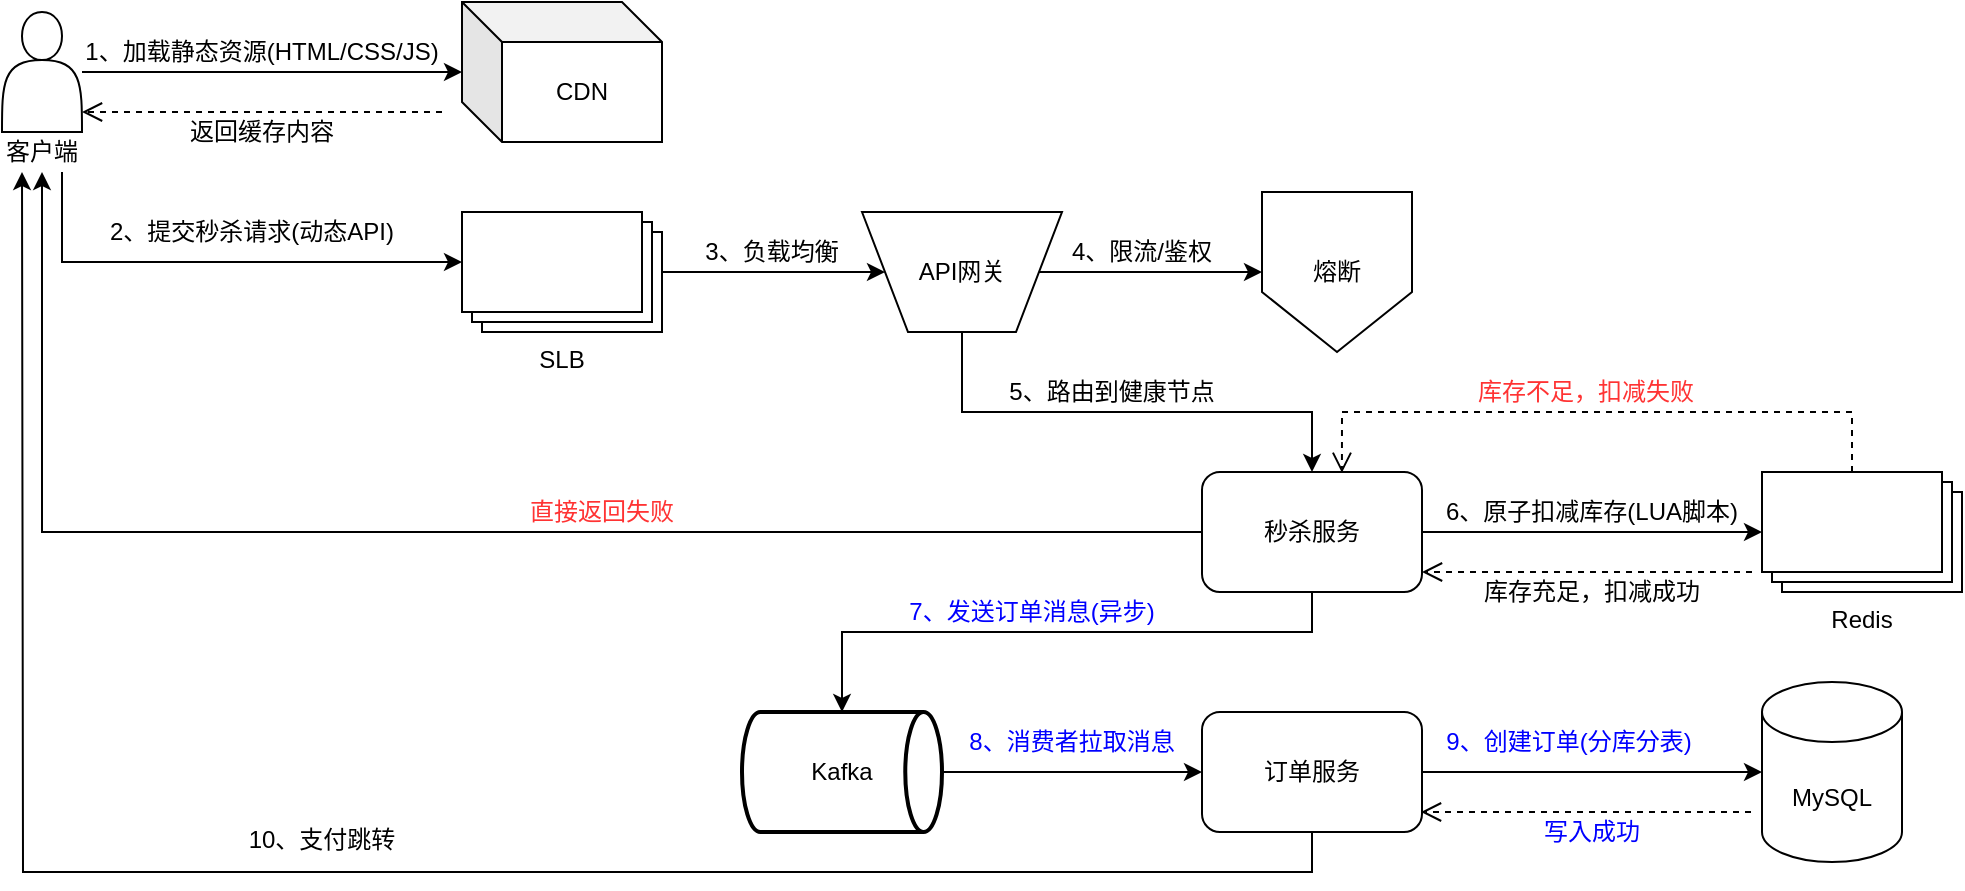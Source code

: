 <mxfile version="28.0.9">
  <diagram name="第 1 页" id="k43kZNhG20Ze2N2HWTyA">
    <mxGraphModel dx="830" dy="366" grid="1" gridSize="10" guides="1" tooltips="1" connect="1" arrows="1" fold="1" page="1" pageScale="1" pageWidth="827" pageHeight="1169" math="0" shadow="0">
      <root>
        <mxCell id="0" />
        <mxCell id="1" parent="0" />
        <mxCell id="aPgc8lN7X9PTBHeojlWt-12" style="edgeStyle=orthogonalEdgeStyle;rounded=0;orthogonalLoop=1;jettySize=auto;html=1;" edge="1" parent="1" source="aPgc8lN7X9PTBHeojlWt-1" target="aPgc8lN7X9PTBHeojlWt-2">
          <mxGeometry relative="1" as="geometry" />
        </mxCell>
        <mxCell id="aPgc8lN7X9PTBHeojlWt-1" value="" style="shape=actor;whiteSpace=wrap;html=1;" vertex="1" parent="1">
          <mxGeometry x="100" y="220" width="40" height="60" as="geometry" />
        </mxCell>
        <mxCell id="aPgc8lN7X9PTBHeojlWt-2" value="CDN" style="shape=cube;whiteSpace=wrap;html=1;boundedLbl=1;backgroundOutline=1;darkOpacity=0.05;darkOpacity2=0.1;" vertex="1" parent="1">
          <mxGeometry x="330" y="215" width="100" height="70" as="geometry" />
        </mxCell>
        <mxCell id="aPgc8lN7X9PTBHeojlWt-18" style="edgeStyle=orthogonalEdgeStyle;rounded=0;orthogonalLoop=1;jettySize=auto;html=1;entryX=0;entryY=0.5;entryDx=0;entryDy=0;" edge="1" parent="1" source="aPgc8lN7X9PTBHeojlWt-3" target="aPgc8lN7X9PTBHeojlWt-4">
          <mxGeometry relative="1" as="geometry" />
        </mxCell>
        <mxCell id="aPgc8lN7X9PTBHeojlWt-3" value="SLB" style="verticalLabelPosition=bottom;verticalAlign=top;html=1;shape=mxgraph.basic.layered_rect;dx=10;outlineConnect=0;whiteSpace=wrap;" vertex="1" parent="1">
          <mxGeometry x="330" y="320" width="100" height="60" as="geometry" />
        </mxCell>
        <mxCell id="aPgc8lN7X9PTBHeojlWt-21" style="edgeStyle=orthogonalEdgeStyle;rounded=0;orthogonalLoop=1;jettySize=auto;html=1;entryX=0;entryY=0.5;entryDx=0;entryDy=0;" edge="1" parent="1" source="aPgc8lN7X9PTBHeojlWt-4" target="aPgc8lN7X9PTBHeojlWt-20">
          <mxGeometry relative="1" as="geometry" />
        </mxCell>
        <mxCell id="aPgc8lN7X9PTBHeojlWt-22" style="edgeStyle=orthogonalEdgeStyle;rounded=0;orthogonalLoop=1;jettySize=auto;html=1;entryX=0.5;entryY=0;entryDx=0;entryDy=0;exitX=0.5;exitY=1;exitDx=0;exitDy=0;" edge="1" parent="1" source="aPgc8lN7X9PTBHeojlWt-4" target="aPgc8lN7X9PTBHeojlWt-9">
          <mxGeometry relative="1" as="geometry">
            <Array as="points">
              <mxPoint x="580" y="420" />
              <mxPoint x="755" y="420" />
            </Array>
          </mxGeometry>
        </mxCell>
        <mxCell id="aPgc8lN7X9PTBHeojlWt-4" value="API网关" style="verticalLabelPosition=middle;verticalAlign=middle;html=1;shape=trapezoid;perimeter=trapezoidPerimeter;whiteSpace=wrap;size=0.23;arcSize=10;flipV=1;labelPosition=center;align=center;" vertex="1" parent="1">
          <mxGeometry x="530" y="320" width="100" height="60" as="geometry" />
        </mxCell>
        <mxCell id="aPgc8lN7X9PTBHeojlWt-37" style="edgeStyle=orthogonalEdgeStyle;rounded=0;orthogonalLoop=1;jettySize=auto;html=1;exitX=1;exitY=0.5;exitDx=0;exitDy=0;exitPerimeter=0;entryX=0;entryY=0.5;entryDx=0;entryDy=0;" edge="1" parent="1" source="aPgc8lN7X9PTBHeojlWt-7" target="aPgc8lN7X9PTBHeojlWt-10">
          <mxGeometry relative="1" as="geometry" />
        </mxCell>
        <mxCell id="aPgc8lN7X9PTBHeojlWt-7" value="Kafka" style="strokeWidth=2;html=1;shape=mxgraph.flowchart.direct_data;whiteSpace=wrap;" vertex="1" parent="1">
          <mxGeometry x="470" y="570" width="100" height="60" as="geometry" />
        </mxCell>
        <mxCell id="aPgc8lN7X9PTBHeojlWt-8" value="Redis" style="verticalLabelPosition=bottom;verticalAlign=top;html=1;shape=mxgraph.basic.layered_rect;dx=10;outlineConnect=0;whiteSpace=wrap;" vertex="1" parent="1">
          <mxGeometry x="980" y="450" width="100" height="60" as="geometry" />
        </mxCell>
        <mxCell id="aPgc8lN7X9PTBHeojlWt-24" style="edgeStyle=orthogonalEdgeStyle;rounded=0;orthogonalLoop=1;jettySize=auto;html=1;" edge="1" parent="1" source="aPgc8lN7X9PTBHeojlWt-9" target="aPgc8lN7X9PTBHeojlWt-8">
          <mxGeometry relative="1" as="geometry" />
        </mxCell>
        <mxCell id="aPgc8lN7X9PTBHeojlWt-54" style="edgeStyle=orthogonalEdgeStyle;rounded=0;orthogonalLoop=1;jettySize=auto;html=1;entryX=0.5;entryY=1;entryDx=0;entryDy=0;" edge="1" parent="1" source="aPgc8lN7X9PTBHeojlWt-9" target="aPgc8lN7X9PTBHeojlWt-51">
          <mxGeometry relative="1" as="geometry" />
        </mxCell>
        <mxCell id="aPgc8lN7X9PTBHeojlWt-9" value="秒杀服务" style="rounded=1;whiteSpace=wrap;html=1;" vertex="1" parent="1">
          <mxGeometry x="700" y="450" width="110" height="60" as="geometry" />
        </mxCell>
        <mxCell id="aPgc8lN7X9PTBHeojlWt-33" style="edgeStyle=orthogonalEdgeStyle;rounded=0;orthogonalLoop=1;jettySize=auto;html=1;" edge="1" parent="1" source="aPgc8lN7X9PTBHeojlWt-10" target="aPgc8lN7X9PTBHeojlWt-11">
          <mxGeometry relative="1" as="geometry" />
        </mxCell>
        <mxCell id="aPgc8lN7X9PTBHeojlWt-42" style="edgeStyle=orthogonalEdgeStyle;rounded=0;orthogonalLoop=1;jettySize=auto;html=1;exitX=0.5;exitY=1;exitDx=0;exitDy=0;" edge="1" parent="1" source="aPgc8lN7X9PTBHeojlWt-10">
          <mxGeometry relative="1" as="geometry">
            <mxPoint x="110" y="300" as="targetPoint" />
          </mxGeometry>
        </mxCell>
        <mxCell id="aPgc8lN7X9PTBHeojlWt-10" value="订单服务" style="rounded=1;whiteSpace=wrap;html=1;" vertex="1" parent="1">
          <mxGeometry x="700" y="570" width="110" height="60" as="geometry" />
        </mxCell>
        <mxCell id="aPgc8lN7X9PTBHeojlWt-11" value="MySQL" style="shape=cylinder3;whiteSpace=wrap;html=1;boundedLbl=1;backgroundOutline=1;size=15;" vertex="1" parent="1">
          <mxGeometry x="980" y="555" width="70" height="90" as="geometry" />
        </mxCell>
        <mxCell id="aPgc8lN7X9PTBHeojlWt-13" value="1、加载静态资源(HTML/CSS/JS)" style="text;strokeColor=none;align=center;fillColor=none;html=1;verticalAlign=middle;whiteSpace=wrap;rounded=0;" vertex="1" parent="1">
          <mxGeometry x="140" y="230" width="180" height="20" as="geometry" />
        </mxCell>
        <mxCell id="aPgc8lN7X9PTBHeojlWt-14" value="" style="html=1;verticalAlign=bottom;endArrow=open;dashed=1;endSize=8;curved=0;rounded=0;" edge="1" parent="1">
          <mxGeometry relative="1" as="geometry">
            <mxPoint x="320" y="270" as="sourcePoint" />
            <mxPoint x="140" y="270" as="targetPoint" />
          </mxGeometry>
        </mxCell>
        <mxCell id="aPgc8lN7X9PTBHeojlWt-15" value="返回缓存内容" style="text;strokeColor=none;align=center;fillColor=none;html=1;verticalAlign=middle;whiteSpace=wrap;rounded=0;" vertex="1" parent="1">
          <mxGeometry x="190" y="270" width="80" height="20" as="geometry" />
        </mxCell>
        <mxCell id="aPgc8lN7X9PTBHeojlWt-16" style="edgeStyle=orthogonalEdgeStyle;rounded=0;orthogonalLoop=1;jettySize=auto;html=1;entryX=0;entryY=0;entryDx=0;entryDy=25;entryPerimeter=0;" edge="1" parent="1" target="aPgc8lN7X9PTBHeojlWt-3">
          <mxGeometry relative="1" as="geometry">
            <mxPoint x="130" y="300" as="sourcePoint" />
            <Array as="points">
              <mxPoint x="130" y="345" />
            </Array>
          </mxGeometry>
        </mxCell>
        <mxCell id="aPgc8lN7X9PTBHeojlWt-17" value="2、提交秒杀请求(动态API)" style="text;strokeColor=none;align=center;fillColor=none;html=1;verticalAlign=middle;whiteSpace=wrap;rounded=0;" vertex="1" parent="1">
          <mxGeometry x="150" y="320" width="150" height="20" as="geometry" />
        </mxCell>
        <mxCell id="aPgc8lN7X9PTBHeojlWt-19" value="3、负载均衡" style="text;strokeColor=none;align=center;fillColor=none;html=1;verticalAlign=middle;whiteSpace=wrap;rounded=0;" vertex="1" parent="1">
          <mxGeometry x="450" y="330" width="70" height="20" as="geometry" />
        </mxCell>
        <mxCell id="aPgc8lN7X9PTBHeojlWt-20" value="熔断" style="shape=offPageConnector;whiteSpace=wrap;html=1;" vertex="1" parent="1">
          <mxGeometry x="730" y="310" width="75" height="80" as="geometry" />
        </mxCell>
        <mxCell id="aPgc8lN7X9PTBHeojlWt-23" value="5、路由到健康节点" style="text;strokeColor=none;align=center;fillColor=none;html=1;verticalAlign=middle;whiteSpace=wrap;rounded=0;" vertex="1" parent="1">
          <mxGeometry x="600" y="400" width="110" height="20" as="geometry" />
        </mxCell>
        <mxCell id="aPgc8lN7X9PTBHeojlWt-25" value="6、原子扣减库存(LUA脚本)" style="text;strokeColor=none;align=center;fillColor=none;html=1;verticalAlign=middle;whiteSpace=wrap;rounded=0;" vertex="1" parent="1">
          <mxGeometry x="820" y="460" width="150" height="20" as="geometry" />
        </mxCell>
        <mxCell id="aPgc8lN7X9PTBHeojlWt-26" value="" style="html=1;verticalAlign=bottom;endArrow=open;dashed=1;endSize=8;curved=0;rounded=0;" edge="1" parent="1">
          <mxGeometry relative="1" as="geometry">
            <mxPoint x="975" y="500" as="sourcePoint" />
            <mxPoint x="810" y="500" as="targetPoint" />
          </mxGeometry>
        </mxCell>
        <mxCell id="aPgc8lN7X9PTBHeojlWt-27" value="&lt;font style=&quot;color: rgb(0, 0, 0);&quot;&gt;库存充足，扣减成功&lt;/font&gt;" style="text;strokeColor=none;align=center;fillColor=none;html=1;verticalAlign=middle;whiteSpace=wrap;rounded=0;" vertex="1" parent="1">
          <mxGeometry x="840" y="500" width="110" height="20" as="geometry" />
        </mxCell>
        <mxCell id="aPgc8lN7X9PTBHeojlWt-30" value="&lt;font style=&quot;color: rgb(0, 0, 255);&quot;&gt;7、发送订单消息(异步)&lt;/font&gt;" style="text;strokeColor=none;align=center;fillColor=none;html=1;verticalAlign=middle;whiteSpace=wrap;rounded=0;" vertex="1" parent="1">
          <mxGeometry x="550" y="510" width="130" height="20" as="geometry" />
        </mxCell>
        <mxCell id="aPgc8lN7X9PTBHeojlWt-32" value="&lt;font style=&quot;color: rgb(0, 0, 255);&quot;&gt;8、消费者拉取消息&lt;/font&gt;" style="text;strokeColor=none;align=center;fillColor=none;html=1;verticalAlign=middle;whiteSpace=wrap;rounded=0;" vertex="1" parent="1">
          <mxGeometry x="580" y="575" width="110" height="20" as="geometry" />
        </mxCell>
        <mxCell id="aPgc8lN7X9PTBHeojlWt-38" value="&lt;font style=&quot;color: rgb(0, 0, 255);&quot;&gt;9、创建订单(分库分表)&lt;/font&gt;" style="text;strokeColor=none;align=center;fillColor=none;html=1;verticalAlign=middle;whiteSpace=wrap;rounded=0;" vertex="1" parent="1">
          <mxGeometry x="820" y="575" width="127" height="20" as="geometry" />
        </mxCell>
        <mxCell id="aPgc8lN7X9PTBHeojlWt-39" style="edgeStyle=orthogonalEdgeStyle;rounded=0;orthogonalLoop=1;jettySize=auto;html=1;entryX=0.5;entryY=0;entryDx=0;entryDy=0;entryPerimeter=0;exitX=0.5;exitY=1;exitDx=0;exitDy=0;" edge="1" parent="1" source="aPgc8lN7X9PTBHeojlWt-9" target="aPgc8lN7X9PTBHeojlWt-7">
          <mxGeometry relative="1" as="geometry">
            <Array as="points">
              <mxPoint x="755" y="530" />
              <mxPoint x="520" y="530" />
            </Array>
          </mxGeometry>
        </mxCell>
        <mxCell id="aPgc8lN7X9PTBHeojlWt-40" value="" style="html=1;verticalAlign=bottom;endArrow=open;dashed=1;endSize=8;curved=0;rounded=0;" edge="1" parent="1">
          <mxGeometry relative="1" as="geometry">
            <mxPoint x="974.5" y="620" as="sourcePoint" />
            <mxPoint x="809.5" y="620" as="targetPoint" />
          </mxGeometry>
        </mxCell>
        <mxCell id="aPgc8lN7X9PTBHeojlWt-41" value="&lt;font style=&quot;color: rgb(0, 0, 255);&quot;&gt;写入成功&lt;/font&gt;" style="text;strokeColor=none;align=center;fillColor=none;html=1;verticalAlign=middle;whiteSpace=wrap;rounded=0;" vertex="1" parent="1">
          <mxGeometry x="870" y="620" width="50" height="20" as="geometry" />
        </mxCell>
        <mxCell id="aPgc8lN7X9PTBHeojlWt-43" value="10、支付跳转" style="text;strokeColor=none;align=center;fillColor=none;html=1;verticalAlign=middle;whiteSpace=wrap;rounded=0;" vertex="1" parent="1">
          <mxGeometry x="220" y="622.5" width="80" height="22.5" as="geometry" />
        </mxCell>
        <mxCell id="aPgc8lN7X9PTBHeojlWt-45" value="" style="html=1;verticalAlign=bottom;endArrow=open;dashed=1;endSize=8;curved=0;rounded=0;exitX=0;exitY=0;exitDx=45;exitDy=0;exitPerimeter=0;entryX=0.636;entryY=0.007;entryDx=0;entryDy=0;entryPerimeter=0;" edge="1" parent="1" source="aPgc8lN7X9PTBHeojlWt-8" target="aPgc8lN7X9PTBHeojlWt-9">
          <mxGeometry relative="1" as="geometry">
            <mxPoint x="965" y="420" as="sourcePoint" />
            <mxPoint x="770" y="448" as="targetPoint" />
            <Array as="points">
              <mxPoint x="1025" y="420" />
              <mxPoint x="770" y="420" />
            </Array>
          </mxGeometry>
        </mxCell>
        <mxCell id="aPgc8lN7X9PTBHeojlWt-46" value="&lt;font style=&quot;color: rgb(255, 51, 51);&quot;&gt;库存不足，扣减失败&lt;/font&gt;" style="text;strokeColor=none;align=center;fillColor=none;html=1;verticalAlign=middle;whiteSpace=wrap;rounded=0;" vertex="1" parent="1">
          <mxGeometry x="837" y="400" width="110" height="20" as="geometry" />
        </mxCell>
        <mxCell id="aPgc8lN7X9PTBHeojlWt-48" value="&lt;font style=&quot;color: rgb(255, 51, 51);&quot;&gt;直接返回失败&lt;/font&gt;" style="text;strokeColor=none;align=center;fillColor=none;html=1;verticalAlign=middle;whiteSpace=wrap;rounded=0;" vertex="1" parent="1">
          <mxGeometry x="360" y="460" width="80" height="20" as="geometry" />
        </mxCell>
        <mxCell id="aPgc8lN7X9PTBHeojlWt-49" value="4、限流/鉴权" style="text;strokeColor=none;align=center;fillColor=none;html=1;verticalAlign=middle;whiteSpace=wrap;rounded=0;" vertex="1" parent="1">
          <mxGeometry x="630" y="330" width="80" height="20" as="geometry" />
        </mxCell>
        <mxCell id="aPgc8lN7X9PTBHeojlWt-51" value="客户端" style="text;strokeColor=none;align=center;fillColor=none;html=1;verticalAlign=middle;whiteSpace=wrap;rounded=0;" vertex="1" parent="1">
          <mxGeometry x="100" y="280" width="40" height="20" as="geometry" />
        </mxCell>
      </root>
    </mxGraphModel>
  </diagram>
</mxfile>
